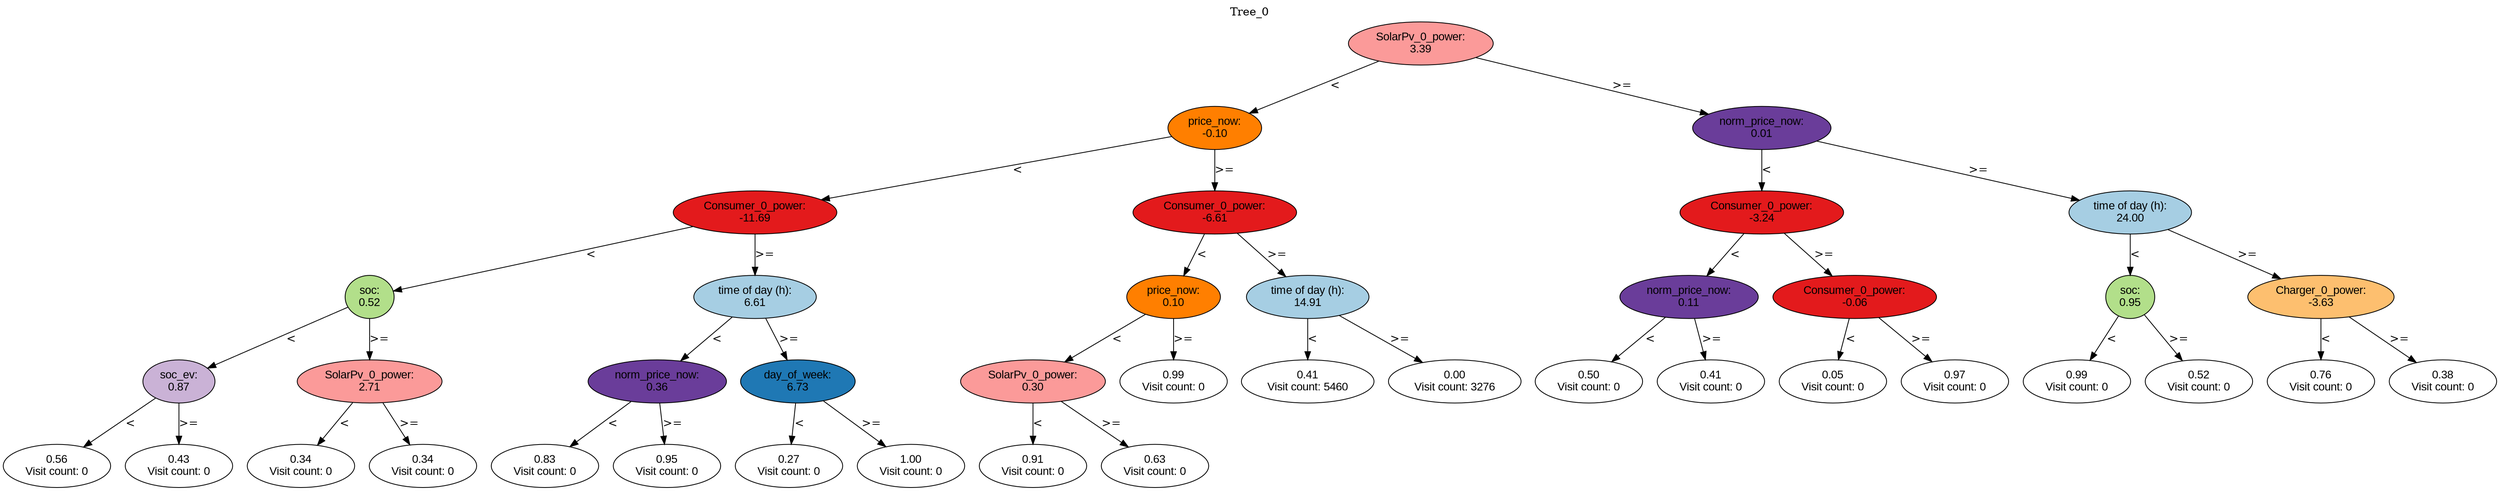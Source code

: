digraph BST {
    node [fontname="Arial" style=filled colorscheme=paired12];
    0 [ label = "SolarPv_0_power:
3.39" fillcolor=5];
    1 [ label = "price_now:
-0.10" fillcolor=8];
    2 [ label = "Consumer_0_power:
-11.69" fillcolor=6];
    3 [ label = "soc:
0.52" fillcolor=3];
    4 [ label = "soc_ev:
0.87" fillcolor=9];
    5 [ label = "0.56
Visit count: 0" fillcolor=white];
    6 [ label = "0.43
Visit count: 0" fillcolor=white];
    7 [ label = "SolarPv_0_power:
2.71" fillcolor=5];
    8 [ label = "0.34
Visit count: 0" fillcolor=white];
    9 [ label = "0.34
Visit count: 0" fillcolor=white];
    10 [ label = "time of day (h):
6.61" fillcolor=1];
    11 [ label = "norm_price_now:
0.36" fillcolor=10];
    12 [ label = "0.83
Visit count: 0" fillcolor=white];
    13 [ label = "0.95
Visit count: 0" fillcolor=white];
    14 [ label = "day_of_week:
6.73" fillcolor=2];
    15 [ label = "0.27
Visit count: 0" fillcolor=white];
    16 [ label = "1.00
Visit count: 0" fillcolor=white];
    17 [ label = "Consumer_0_power:
-6.61" fillcolor=6];
    18 [ label = "price_now:
0.10" fillcolor=8];
    19 [ label = "SolarPv_0_power:
0.30" fillcolor=5];
    20 [ label = "0.91
Visit count: 0" fillcolor=white];
    21 [ label = "0.63
Visit count: 0" fillcolor=white];
    22 [ label = "0.99
Visit count: 0" fillcolor=white];
    23 [ label = "time of day (h):
14.91" fillcolor=1];
    24 [ label = "0.41
Visit count: 5460" fillcolor=white];
    25 [ label = "0.00
Visit count: 3276" fillcolor=white];
    26 [ label = "norm_price_now:
0.01" fillcolor=10];
    27 [ label = "Consumer_0_power:
-3.24" fillcolor=6];
    28 [ label = "norm_price_now:
0.11" fillcolor=10];
    29 [ label = "0.50
Visit count: 0" fillcolor=white];
    30 [ label = "0.41
Visit count: 0" fillcolor=white];
    31 [ label = "Consumer_0_power:
-0.06" fillcolor=6];
    32 [ label = "0.05
Visit count: 0" fillcolor=white];
    33 [ label = "0.97
Visit count: 0" fillcolor=white];
    34 [ label = "time of day (h):
24.00" fillcolor=1];
    35 [ label = "soc:
0.95" fillcolor=3];
    36 [ label = "0.99
Visit count: 0" fillcolor=white];
    37 [ label = "0.52
Visit count: 0" fillcolor=white];
    38 [ label = "Charger_0_power:
-3.63" fillcolor=7];
    39 [ label = "0.76
Visit count: 0" fillcolor=white];
    40 [ label = "0.38
Visit count: 0" fillcolor=white];

    0  -> 1[ label = "<"];
    0  -> 26[ label = ">="];
    1  -> 2[ label = "<"];
    1  -> 17[ label = ">="];
    2  -> 3[ label = "<"];
    2  -> 10[ label = ">="];
    3  -> 4[ label = "<"];
    3  -> 7[ label = ">="];
    4  -> 5[ label = "<"];
    4  -> 6[ label = ">="];
    7  -> 8[ label = "<"];
    7  -> 9[ label = ">="];
    10  -> 11[ label = "<"];
    10  -> 14[ label = ">="];
    11  -> 12[ label = "<"];
    11  -> 13[ label = ">="];
    14  -> 15[ label = "<"];
    14  -> 16[ label = ">="];
    17  -> 18[ label = "<"];
    17  -> 23[ label = ">="];
    18  -> 19[ label = "<"];
    18  -> 22[ label = ">="];
    19  -> 20[ label = "<"];
    19  -> 21[ label = ">="];
    23  -> 24[ label = "<"];
    23  -> 25[ label = ">="];
    26  -> 27[ label = "<"];
    26  -> 34[ label = ">="];
    27  -> 28[ label = "<"];
    27  -> 31[ label = ">="];
    28  -> 29[ label = "<"];
    28  -> 30[ label = ">="];
    31  -> 32[ label = "<"];
    31  -> 33[ label = ">="];
    34  -> 35[ label = "<"];
    34  -> 38[ label = ">="];
    35  -> 36[ label = "<"];
    35  -> 37[ label = ">="];
    38  -> 39[ label = "<"];
    38  -> 40[ label = ">="];

    labelloc="t";
    label="Tree_0";
}
